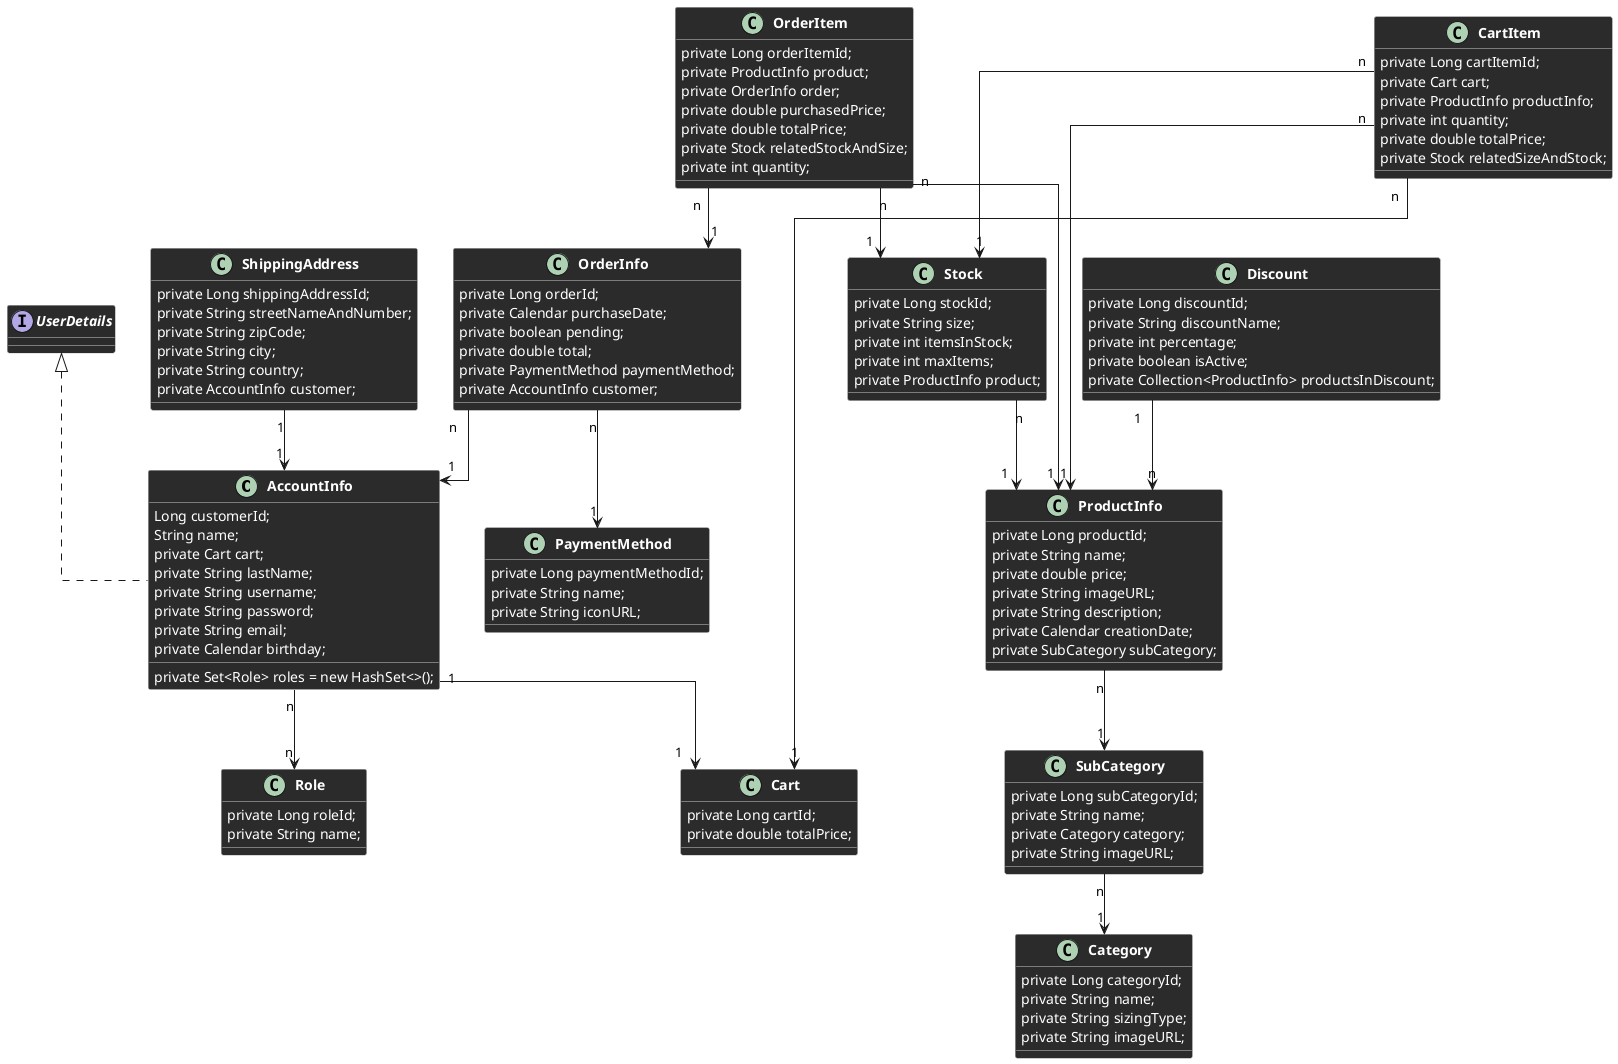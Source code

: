 @startuml
'https://plantuml.com/class-diagram

class AccountInfo implements UserDetails {
    Long customerId;
    String name;
    private Cart cart;
    private String lastName;
    private String username;
    private String password;
    private String email;
    private Calendar birthday;
    private Set<Role> roles = new HashSet<>();
}


class Discount {
    private Long discountId;
    private String discountName;
    private int percentage;
    private boolean isActive;
    private Collection<ProductInfo> productsInDiscount;
}

class ShippingAddress {

    private Long shippingAddressId;
    private String streetNameAndNumber;
    private String zipCode;
    private String city;
    private String country;
    private AccountInfo customer;
}

class ProductInfo {
    private Long productId;
    private String name;
    private double price;
    private String imageURL;
    private String description;
    private Calendar creationDate;
    private SubCategory subCategory;
}

class Category {
    private Long categoryId;
    private String name;
    private String sizingType;
    private String imageURL;
}

class SubCategory {
    private Long subCategoryId;
    private String name;
    private Category category;
    private String imageURL;
}

class Stock {
    private Long stockId;
    private String size;
    private int itemsInStock;
    private int maxItems;
    private ProductInfo product;
}


class Cart {
    private Long cartId;
    private double totalPrice;
}

class CartItem {
    private Long cartItemId;
    private Cart cart;
    private ProductInfo productInfo;
    private int quantity;
    private double totalPrice;
    private Stock relatedSizeAndStock;
}


class OrderInfo {
    private Long orderId;
    private Calendar purchaseDate;
    private boolean pending;
    private double total;
    private PaymentMethod paymentMethod;
    private AccountInfo customer;
}

class OrderItem {
    private Long orderItemId;
    private ProductInfo product;
    private OrderInfo order;
    private double purchasedPrice;
    private double totalPrice;
    private Stock relatedStockAndSize;
    private int quantity;
}


class PaymentMethod {
    private Long paymentMethodId;
    private String name;
    private String iconURL;
}

class Role {
    private Long roleId;
    private String name;
}

AccountInfo "1" --> "1" Cart
AccountInfo "n" --> "n" Role

Discount "1" --> "n" ProductInfo

ProductInfo "n" --> "1" SubCategory
Stock "n" --> "1" ProductInfo


SubCategory "n" --> "1" Category

CartItem "n" --> "1" Cart
CartItem "n" --> "1" ProductInfo
CartItem "n" --> "1" Stock

OrderInfo "n" --> "1" PaymentMethod
OrderInfo "n" --> "1" AccountInfo

OrderItem "n" --> "1" ProductInfo
OrderItem "n" --> "1" OrderInfo
OrderItem "n" --> "1" Stock

ShippingAddress "1"--> "1" AccountInfo


skinparam class {
    BackgroundColor #2B2B2B
    BorderColor #CCCCCC
    ArrowColor #CCCCCC
    FontColor #FFFFFF
    FontSize 14
    FontStyle Bold
    AttributeFontColor #FFFFFF  // Set font color of attributes (properties)
}

skinparam linetype ortho

skinparam package {
    BackgroundColor #3C3F41
    BorderColor #CCCCCC
    ArrowColor #CCCCCC
    FontColor #FFFFFF
    FontSize 16
    FontStyle Bold
}

skinparam attribute {
    FontColor #FFFFFF
}

skinparam stereotype {
    BackgroundColor #2B2B2B
    BorderColor #CCCCCC
    ArrowColor #CCCCCC
    FontColor #FFFFFF
}




@enduml
}

enum ROLE {
DAYS
HOURS
MINUTES
}

@enduml